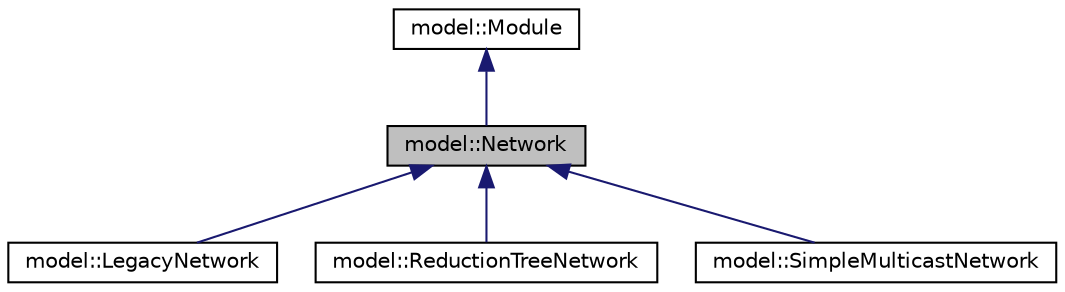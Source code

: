 digraph "model::Network"
{
 // LATEX_PDF_SIZE
  edge [fontname="Helvetica",fontsize="10",labelfontname="Helvetica",labelfontsize="10"];
  node [fontname="Helvetica",fontsize="10",shape=record];
  Node1 [label="model::Network",height=0.2,width=0.4,color="black", fillcolor="grey75", style="filled", fontcolor="black",tooltip=" "];
  Node2 -> Node1 [dir="back",color="midnightblue",fontsize="10",style="solid",fontname="Helvetica"];
  Node2 [label="model::Module",height=0.2,width=0.4,color="black", fillcolor="white", style="filled",URL="$classmodel_1_1Module.html",tooltip=" "];
  Node1 -> Node3 [dir="back",color="midnightblue",fontsize="10",style="solid",fontname="Helvetica"];
  Node3 [label="model::LegacyNetwork",height=0.2,width=0.4,color="black", fillcolor="white", style="filled",URL="$classmodel_1_1LegacyNetwork.html",tooltip=" "];
  Node1 -> Node4 [dir="back",color="midnightblue",fontsize="10",style="solid",fontname="Helvetica"];
  Node4 [label="model::ReductionTreeNetwork",height=0.2,width=0.4,color="black", fillcolor="white", style="filled",URL="$classmodel_1_1ReductionTreeNetwork.html",tooltip=" "];
  Node1 -> Node5 [dir="back",color="midnightblue",fontsize="10",style="solid",fontname="Helvetica"];
  Node5 [label="model::SimpleMulticastNetwork",height=0.2,width=0.4,color="black", fillcolor="white", style="filled",URL="$classmodel_1_1SimpleMulticastNetwork.html",tooltip=" "];
}
